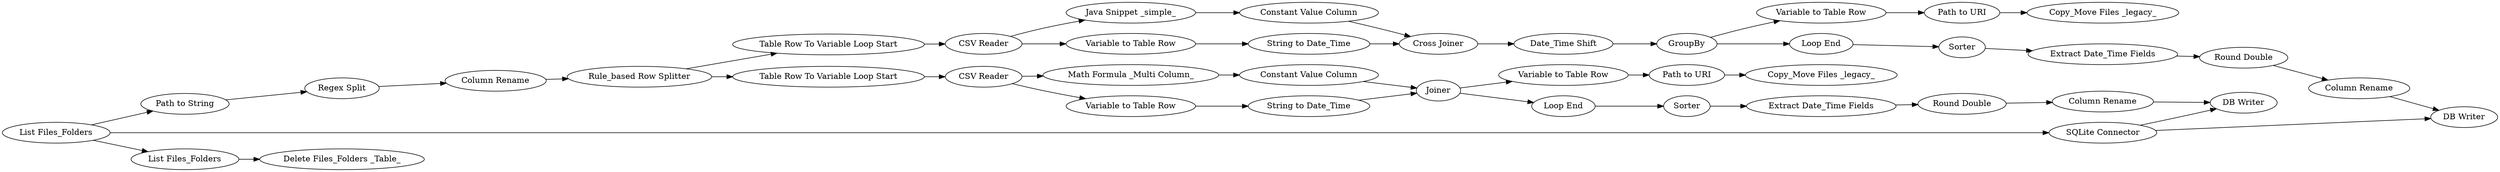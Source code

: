 digraph {
	1 [label="List Files_Folders"]
	2 [label="Regex Split"]
	3 [label="Path to String"]
	4 [label="Column Rename"]
	6 [label="Table Row To Variable Loop Start"]
	7 [label="Table Row To Variable Loop Start"]
	8 [label="CSV Reader"]
	9 [label="Variable to Table Row"]
	10 [label="String to Date_Time"]
	11 [label="Math Formula _Multi Column_"]
	12 [label=Joiner]
	13 [label="Loop End"]
	14 [label=Sorter]
	15 [label="Extract Date_Time Fields"]
	16 [label="Constant Value Column"]
	17 [label="Variable to Table Row"]
	18 [label="String to Date_Time"]
	20 [label="Loop End"]
	21 [label="Extract Date_Time Fields"]
	22 [label="Constant Value Column"]
	23 [label=Sorter]
	24 [label="CSV Reader"]
	27 [label="Java Snippet _simple_"]
	28 [label="Cross Joiner"]
	29 [label="Date_Time Shift"]
	30 [label=GroupBy]
	31 [label="SQLite Connector"]
	32 [label="DB Writer"]
	33 [label="DB Writer"]
	34 [label="Column Rename"]
	35 [label="Column Rename"]
	39 [label="List Files_Folders"]
	40 [label="Delete Files_Folders _Table_"]
	41 [label="Copy_Move Files _legacy_"]
	42 [label="Variable to Table Row"]
	43 [label="Path to URI"]
	44 [label="Variable to Table Row"]
	45 [label="Path to URI"]
	46 [label="Copy_Move Files _legacy_"]
	47 [label="Round Double"]
	48 [label="Round Double"]
	49 [label="Rule_based Row Splitter"]
	1 -> 3
	1 -> 31
	1 -> 39
	2 -> 4
	3 -> 2
	4 -> 49
	6 -> 8
	7 -> 24
	8 -> 9
	8 -> 11
	9 -> 10
	10 -> 12
	11 -> 16
	12 -> 13
	12 -> 44
	13 -> 14
	14 -> 15
	15 -> 47
	16 -> 12
	17 -> 18
	18 -> 28
	20 -> 23
	21 -> 48
	22 -> 28
	23 -> 21
	24 -> 27
	24 -> 17
	27 -> 22
	28 -> 29
	29 -> 30
	30 -> 20
	30 -> 42
	31 -> 33
	31 -> 32
	34 -> 32
	35 -> 33
	39 -> 40
	42 -> 43
	43 -> 41
	44 -> 45
	45 -> 46
	47 -> 34
	48 -> 35
	49 -> 6
	49 -> 7
	rankdir=LR
}
